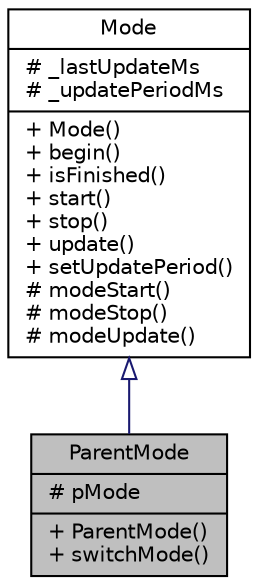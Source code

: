 digraph "ParentMode"
{
  edge [fontname="Helvetica",fontsize="10",labelfontname="Helvetica",labelfontsize="10"];
  node [fontname="Helvetica",fontsize="10",shape=record];
  Node0 [label="{ParentMode\n|# pMode\l|+ ParentMode()\l+ switchMode()\l}",height=0.2,width=0.4,color="black", fillcolor="grey75", style="filled", fontcolor="black"];
  Node1 -> Node0 [dir="back",color="midnightblue",fontsize="10",style="solid",arrowtail="onormal",fontname="Helvetica"];
  Node1 [label="{Mode\n|# _lastUpdateMs\l# _updatePeriodMs\l|+ Mode()\l+ begin()\l+ isFinished()\l+ start()\l+ stop()\l+ update()\l+ setUpdatePeriod()\l# modeStart()\l# modeStop()\l# modeUpdate()\l}",height=0.2,width=0.4,color="black", fillcolor="white", style="filled",URL="$classMode.html",tooltip="Mode base class. "];
}
